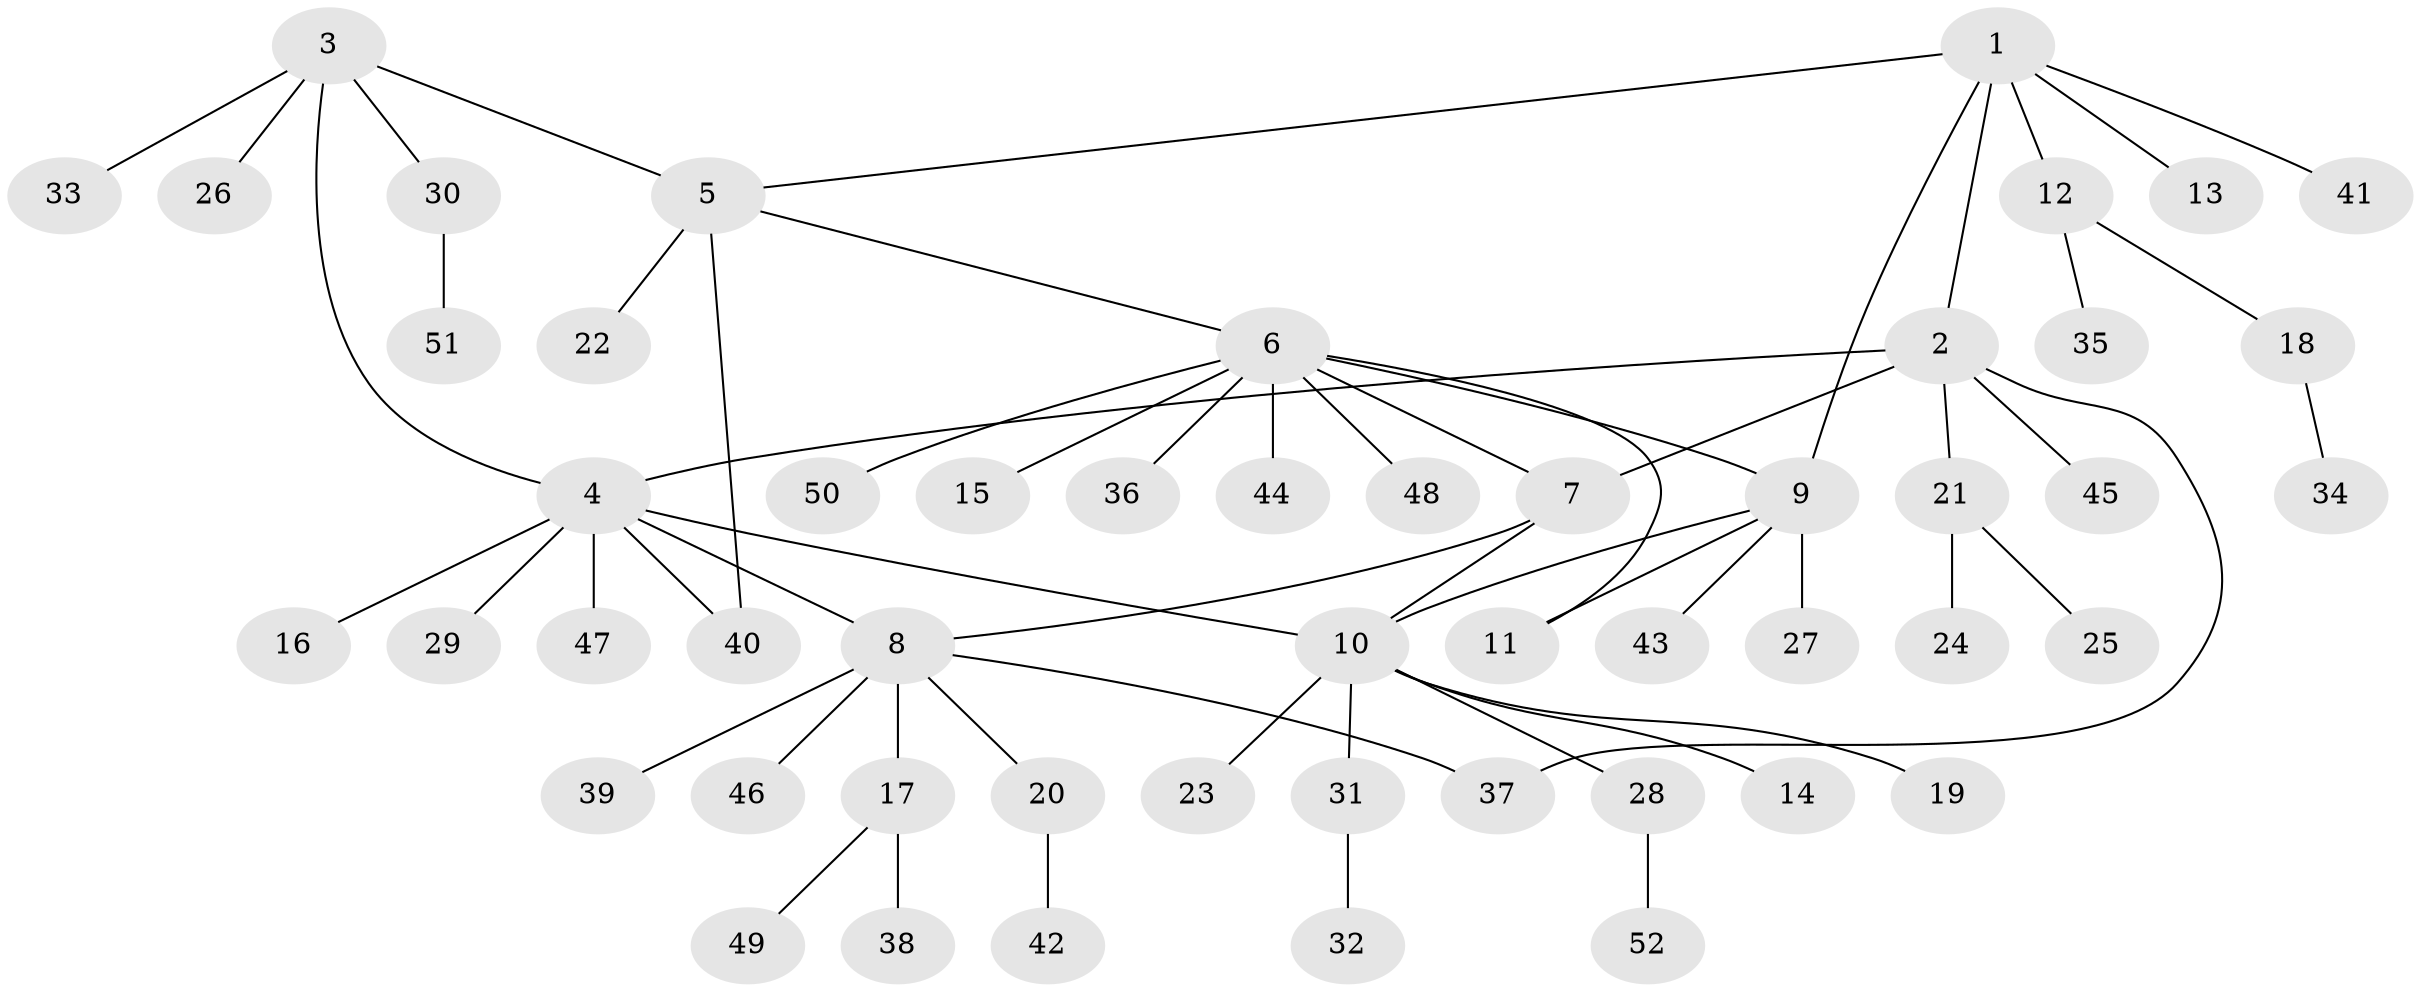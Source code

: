 // Generated by graph-tools (version 1.1) at 2025/37/03/09/25 02:37:15]
// undirected, 52 vertices, 60 edges
graph export_dot {
graph [start="1"]
  node [color=gray90,style=filled];
  1;
  2;
  3;
  4;
  5;
  6;
  7;
  8;
  9;
  10;
  11;
  12;
  13;
  14;
  15;
  16;
  17;
  18;
  19;
  20;
  21;
  22;
  23;
  24;
  25;
  26;
  27;
  28;
  29;
  30;
  31;
  32;
  33;
  34;
  35;
  36;
  37;
  38;
  39;
  40;
  41;
  42;
  43;
  44;
  45;
  46;
  47;
  48;
  49;
  50;
  51;
  52;
  1 -- 2;
  1 -- 5;
  1 -- 9;
  1 -- 12;
  1 -- 13;
  1 -- 41;
  2 -- 4;
  2 -- 7;
  2 -- 21;
  2 -- 37;
  2 -- 45;
  3 -- 4;
  3 -- 5;
  3 -- 26;
  3 -- 30;
  3 -- 33;
  4 -- 8;
  4 -- 10;
  4 -- 16;
  4 -- 29;
  4 -- 40;
  4 -- 47;
  5 -- 6;
  5 -- 22;
  5 -- 40;
  6 -- 7;
  6 -- 9;
  6 -- 11;
  6 -- 15;
  6 -- 36;
  6 -- 44;
  6 -- 48;
  6 -- 50;
  7 -- 8;
  7 -- 10;
  8 -- 17;
  8 -- 20;
  8 -- 37;
  8 -- 39;
  8 -- 46;
  9 -- 10;
  9 -- 11;
  9 -- 27;
  9 -- 43;
  10 -- 14;
  10 -- 19;
  10 -- 23;
  10 -- 28;
  10 -- 31;
  12 -- 18;
  12 -- 35;
  17 -- 38;
  17 -- 49;
  18 -- 34;
  20 -- 42;
  21 -- 24;
  21 -- 25;
  28 -- 52;
  30 -- 51;
  31 -- 32;
}

